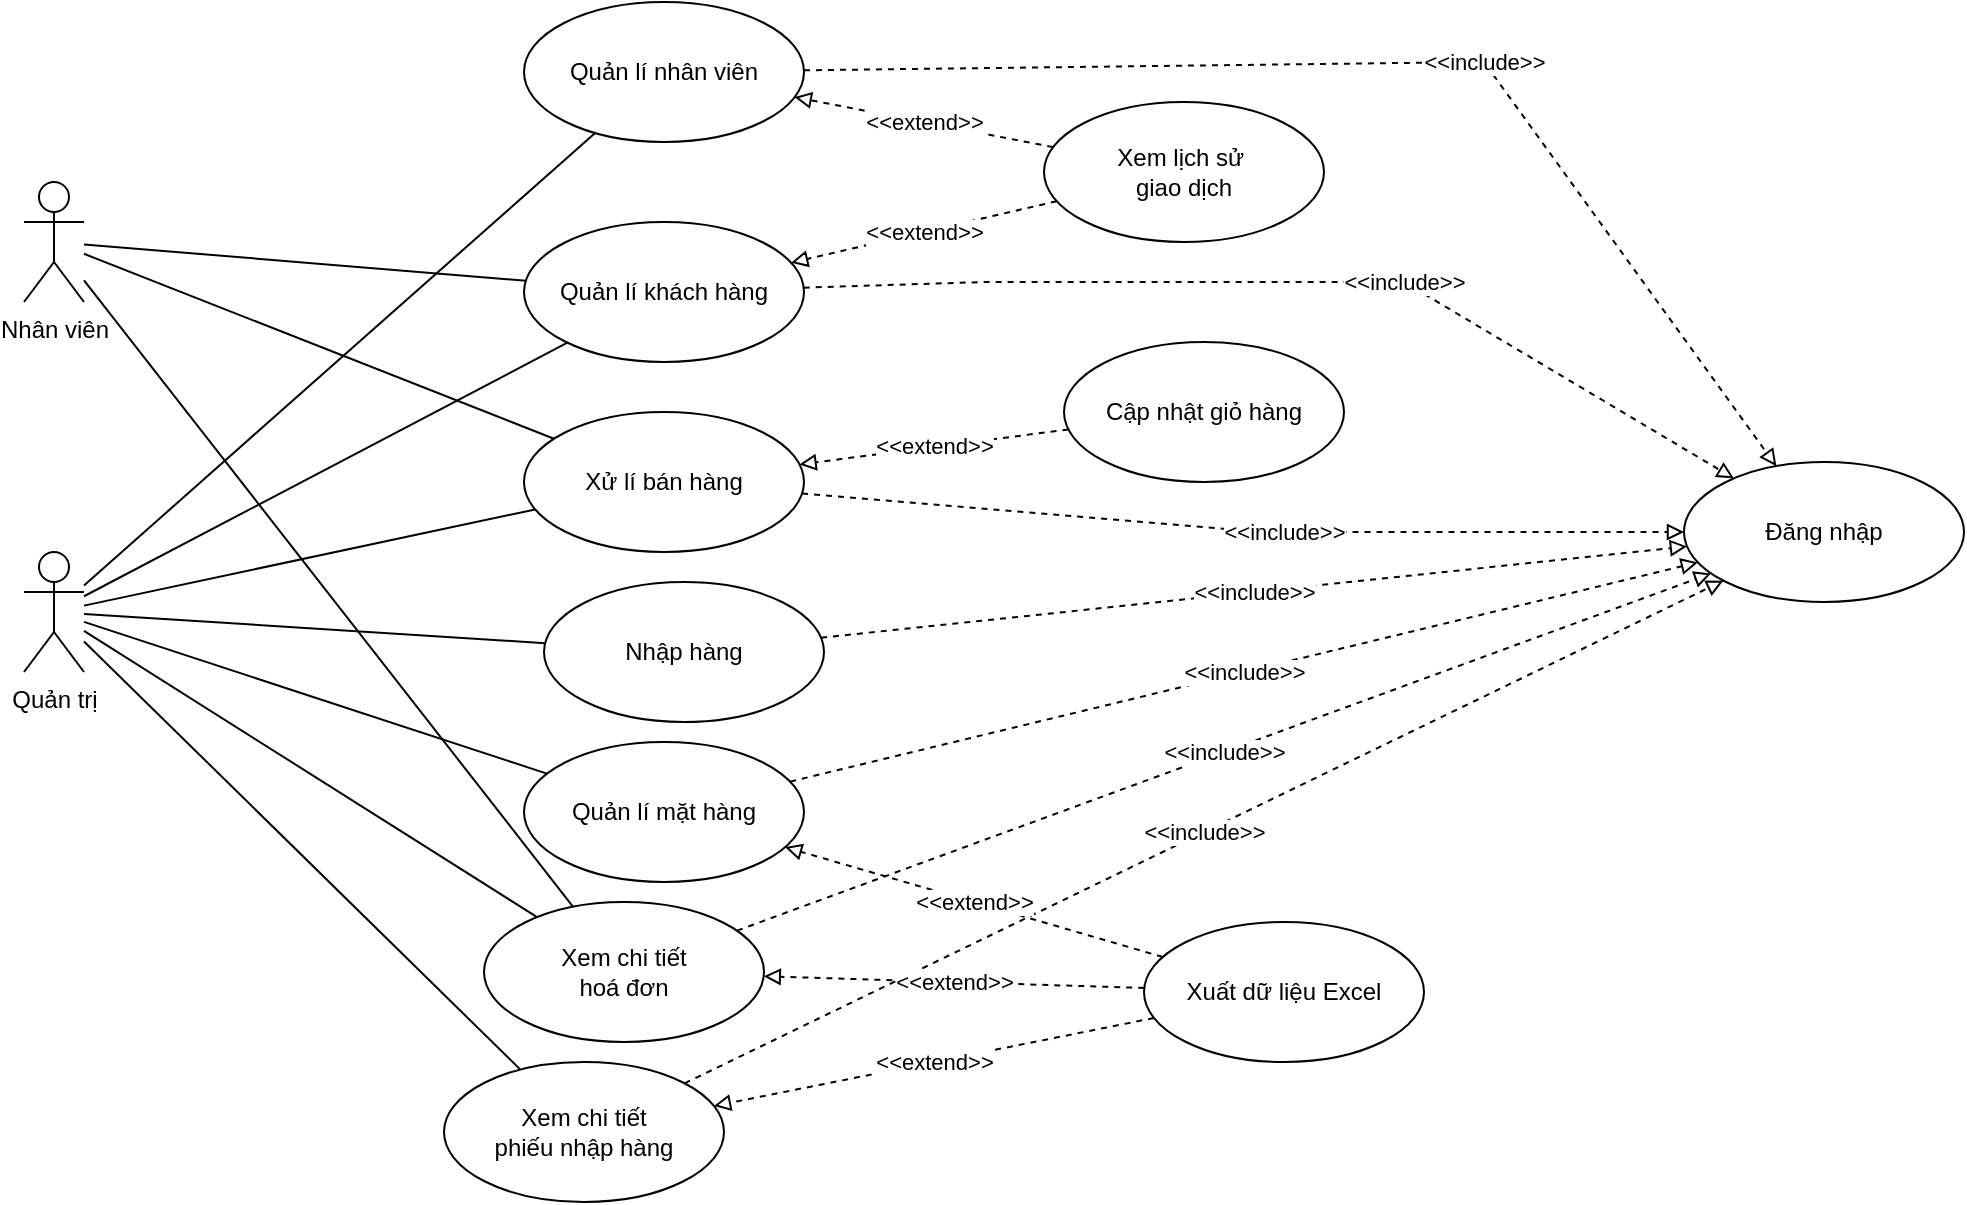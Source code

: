 <mxfile version="20.3.0" type="device" pages="7"><diagram id="79WZ44psFP3O1qBwNITR" name="Page-1"><mxGraphModel dx="1038" dy="649" grid="1" gridSize="10" guides="1" tooltips="1" connect="1" arrows="1" fold="1" page="1" pageScale="1" pageWidth="850" pageHeight="1100" math="0" shadow="0"><root><mxCell id="0"/><mxCell id="1" parent="0"/><mxCell id="OwUHO917lWz2rGOe5c40-18" style="edgeStyle=none;rounded=0;orthogonalLoop=1;jettySize=auto;html=1;endArrow=none;endFill=0;startArrow=none;startFill=0;" parent="1" source="8lShWnSGF5YdsRSbw6SH-56" target="OwUHO917lWz2rGOe5c40-3" edge="1"><mxGeometry relative="1" as="geometry"/></mxCell><mxCell id="8lShWnSGF5YdsRSbw6SH-56" value="Nhân viên" style="shape=umlActor;verticalLabelPosition=bottom;verticalAlign=top;html=1;outlineConnect=0;" parent="1" vertex="1"><mxGeometry x="560" y="300" width="30" height="60" as="geometry"/></mxCell><mxCell id="OwUHO917lWz2rGOe5c40-1" value="Đăng nhập" style="ellipse;whiteSpace=wrap;html=1;" parent="1" vertex="1"><mxGeometry x="1390" y="440" width="140" height="70" as="geometry"/></mxCell><mxCell id="OwUHO917lWz2rGOe5c40-3" value="Quản lí&amp;nbsp;khách hàng" style="ellipse;whiteSpace=wrap;html=1;" parent="1" vertex="1"><mxGeometry x="810" y="320" width="140" height="70" as="geometry"/></mxCell><mxCell id="OwUHO917lWz2rGOe5c40-4" value="Quản lí&amp;nbsp;nhân viên" style="ellipse;whiteSpace=wrap;html=1;" parent="1" vertex="1"><mxGeometry x="810" y="210" width="140" height="70" as="geometry"/></mxCell><mxCell id="OwUHO917lWz2rGOe5c40-5" value="Nhập hàng" style="ellipse;whiteSpace=wrap;html=1;" parent="1" vertex="1"><mxGeometry x="820" y="500" width="140" height="70" as="geometry"/></mxCell><mxCell id="OwUHO917lWz2rGOe5c40-6" value="Xử lí bán hàng" style="ellipse;whiteSpace=wrap;html=1;" parent="1" vertex="1"><mxGeometry x="810" y="415" width="140" height="70" as="geometry"/></mxCell><mxCell id="OwUHO917lWz2rGOe5c40-7" value="Xem chi tiết &lt;br&gt;phiếu nhập hàng" style="ellipse;whiteSpace=wrap;html=1;" parent="1" vertex="1"><mxGeometry x="770" y="740" width="140" height="70" as="geometry"/></mxCell><mxCell id="OwUHO917lWz2rGOe5c40-8" value="Quản lí&amp;nbsp;mặt hàng" style="ellipse;whiteSpace=wrap;html=1;" parent="1" vertex="1"><mxGeometry x="810" y="580" width="140" height="70" as="geometry"/></mxCell><mxCell id="OwUHO917lWz2rGOe5c40-20" style="edgeStyle=none;rounded=0;orthogonalLoop=1;jettySize=auto;html=1;endArrow=none;endFill=0;startArrow=none;startFill=0;" parent="1" source="OwUHO917lWz2rGOe5c40-26" target="OwUHO917lWz2rGOe5c40-8" edge="1"><mxGeometry relative="1" as="geometry"><mxPoint x="665" y="575" as="sourcePoint"/><mxPoint x="815" y="575" as="targetPoint"/></mxGeometry></mxCell><mxCell id="OwUHO917lWz2rGOe5c40-21" style="edgeStyle=none;rounded=0;orthogonalLoop=1;jettySize=auto;html=1;endArrow=none;endFill=0;startArrow=none;startFill=0;" parent="1" source="OwUHO917lWz2rGOe5c40-26" target="OwUHO917lWz2rGOe5c40-4" edge="1"><mxGeometry relative="1" as="geometry"><mxPoint x="665" y="582.021" as="sourcePoint"/><mxPoint x="833.899" y="661.08" as="targetPoint"/></mxGeometry></mxCell><mxCell id="OwUHO917lWz2rGOe5c40-23" style="edgeStyle=none;rounded=0;orthogonalLoop=1;jettySize=auto;html=1;endArrow=none;endFill=0;startArrow=none;startFill=0;" parent="1" source="OwUHO917lWz2rGOe5c40-26" target="OwUHO917lWz2rGOe5c40-5" edge="1"><mxGeometry relative="1" as="geometry"><mxPoint x="665" y="582.021" as="sourcePoint"/><mxPoint x="833.899" y="661.08" as="targetPoint"/></mxGeometry></mxCell><mxCell id="OwUHO917lWz2rGOe5c40-25" style="edgeStyle=none;rounded=0;orthogonalLoop=1;jettySize=auto;html=1;endArrow=none;endFill=0;startArrow=none;startFill=0;" parent="1" source="8lShWnSGF5YdsRSbw6SH-56" target="OwUHO917lWz2rGOe5c40-6" edge="1"><mxGeometry relative="1" as="geometry"><mxPoint x="665" y="560.964" as="sourcePoint"/><mxPoint x="852.1" y="385.893" as="targetPoint"/></mxGeometry></mxCell><mxCell id="OwUHO917lWz2rGOe5c40-26" value="Quản trị" style="shape=umlActor;verticalLabelPosition=bottom;verticalAlign=top;html=1;outlineConnect=0;" parent="1" vertex="1"><mxGeometry x="560" y="485" width="30" height="60" as="geometry"/></mxCell><mxCell id="OwUHO917lWz2rGOe5c40-29" style="edgeStyle=none;rounded=0;orthogonalLoop=1;jettySize=auto;html=1;endArrow=none;endFill=0;startArrow=none;startFill=0;" parent="1" source="OwUHO917lWz2rGOe5c40-26" target="OwUHO917lWz2rGOe5c40-3" edge="1"><mxGeometry relative="1" as="geometry"><mxPoint x="510" y="637.495" as="sourcePoint"/><mxPoint x="818.533" y="585.979" as="targetPoint"/></mxGeometry></mxCell><mxCell id="OwUHO917lWz2rGOe5c40-31" style="edgeStyle=none;rounded=0;orthogonalLoop=1;jettySize=auto;html=1;endArrow=none;endFill=0;startArrow=none;startFill=0;" parent="1" source="OwUHO917lWz2rGOe5c40-26" target="OwUHO917lWz2rGOe5c40-6" edge="1"><mxGeometry relative="1" as="geometry"><mxPoint x="510" y="629.037" as="sourcePoint"/><mxPoint x="845.44" y="383.875" as="targetPoint"/></mxGeometry></mxCell><mxCell id="eFkgXkCFkIjGhY5Ocx8p-3" value="Xuất dữ liệu Excel" style="ellipse;whiteSpace=wrap;html=1;" parent="1" vertex="1"><mxGeometry x="1120" y="670" width="140" height="70" as="geometry"/></mxCell><mxCell id="sue0tqPZCNsEm2aRIhbS-6" value="&amp;lt;&amp;lt;include&amp;gt;&amp;gt;" style="rounded=0;orthogonalLoop=1;jettySize=auto;html=1;endArrow=block;endFill=0;dashed=1;" parent="1" source="OwUHO917lWz2rGOe5c40-5" target="OwUHO917lWz2rGOe5c40-1" edge="1"><mxGeometry relative="1" as="geometry"><mxPoint x="1550.0" y="660" as="sourcePoint"/><mxPoint x="1920" y="660" as="targetPoint"/></mxGeometry></mxCell><mxCell id="sue0tqPZCNsEm2aRIhbS-11" value="Xem lịch sử&amp;nbsp;&lt;br&gt;giao dịch" style="ellipse;whiteSpace=wrap;html=1;" parent="1" vertex="1"><mxGeometry x="1070" y="260" width="140" height="70" as="geometry"/></mxCell><mxCell id="sue0tqPZCNsEm2aRIhbS-12" value="&amp;lt;&amp;lt;extend&amp;gt;&amp;gt;" style="rounded=0;orthogonalLoop=1;jettySize=auto;html=1;endArrow=block;endFill=0;dashed=1;" parent="1" source="sue0tqPZCNsEm2aRIhbS-11" target="OwUHO917lWz2rGOe5c40-3" edge="1"><mxGeometry relative="1" as="geometry"><mxPoint x="1155" y="-45" as="sourcePoint"/><mxPoint x="970.0" y="-45" as="targetPoint"/></mxGeometry></mxCell><mxCell id="sue0tqPZCNsEm2aRIhbS-13" value="&amp;lt;&amp;lt;extend&amp;gt;&amp;gt;" style="rounded=0;orthogonalLoop=1;jettySize=auto;html=1;endArrow=block;endFill=0;dashed=1;" parent="1" source="sue0tqPZCNsEm2aRIhbS-11" target="OwUHO917lWz2rGOe5c40-4" edge="1"><mxGeometry relative="1" as="geometry"><mxPoint x="1126.756" y="140.585" as="sourcePoint"/><mxPoint x="958.392" y="84.303" as="targetPoint"/></mxGeometry></mxCell><mxCell id="sue0tqPZCNsEm2aRIhbS-16" value="&amp;lt;&amp;lt;include&amp;gt;&amp;gt;" style="rounded=0;orthogonalLoop=1;jettySize=auto;html=1;endArrow=block;endFill=0;dashed=1;" parent="1" source="OwUHO917lWz2rGOe5c40-8" target="OwUHO917lWz2rGOe5c40-1" edge="1"><mxGeometry relative="1" as="geometry"><mxPoint x="941.819" y="774.558" as="sourcePoint"/><mxPoint x="1523.156" y="565.425" as="targetPoint"/><Array as="points"/></mxGeometry></mxCell><mxCell id="sue0tqPZCNsEm2aRIhbS-26" value="&amp;lt;&amp;lt;include&amp;gt;&amp;gt;" style="rounded=0;orthogonalLoop=1;jettySize=auto;html=1;endArrow=block;endFill=0;dashed=1;" parent="1" source="OwUHO917lWz2rGOe5c40-6" target="OwUHO917lWz2rGOe5c40-1" edge="1"><mxGeometry x="0.096" relative="1" as="geometry"><mxPoint x="951.576" y="674.187" as="sourcePoint"/><mxPoint x="1433.432" y="595.824" as="targetPoint"/><Array as="points"><mxPoint x="1180" y="475"/></Array><mxPoint as="offset"/></mxGeometry></mxCell><mxCell id="sue0tqPZCNsEm2aRIhbS-28" value="&amp;lt;&amp;lt;include&amp;gt;&amp;gt;" style="rounded=0;orthogonalLoop=1;jettySize=auto;html=1;endArrow=block;endFill=0;dashed=1;" parent="1" source="OwUHO917lWz2rGOe5c40-3" target="OwUHO917lWz2rGOe5c40-1" edge="1"><mxGeometry x="0.221" relative="1" as="geometry"><mxPoint x="951.566" y="674.172" as="sourcePoint"/><mxPoint x="1433.433" y="595.826" as="targetPoint"/><Array as="points"><mxPoint x="1040" y="350"/><mxPoint x="1190" y="350"/><mxPoint x="1250" y="350"/></Array><mxPoint as="offset"/></mxGeometry></mxCell><mxCell id="sue0tqPZCNsEm2aRIhbS-29" value="&amp;lt;&amp;lt;include&amp;gt;&amp;gt;" style="rounded=0;orthogonalLoop=1;jettySize=auto;html=1;endArrow=block;endFill=0;dashed=1;" parent="1" source="OwUHO917lWz2rGOe5c40-4" target="OwUHO917lWz2rGOe5c40-1" edge="1"><mxGeometry x="0.154" relative="1" as="geometry"><mxPoint x="952.023" y="305.099" as="sourcePoint"/><mxPoint x="1467.127" y="554.099" as="targetPoint"/><Array as="points"><mxPoint x="1290" y="240"/></Array><mxPoint as="offset"/></mxGeometry></mxCell><mxCell id="sue0tqPZCNsEm2aRIhbS-32" value="&amp;lt;&amp;lt;include&amp;gt;&amp;gt;" style="rounded=0;orthogonalLoop=1;jettySize=auto;html=1;endArrow=block;endFill=0;dashed=1;" parent="1" source="OwUHO917lWz2rGOe5c40-7" target="OwUHO917lWz2rGOe5c40-1" edge="1"><mxGeometry relative="1" as="geometry"><mxPoint x="948.867" y="559.326" as="sourcePoint"/><mxPoint x="1486.172" y="680.63" as="targetPoint"/></mxGeometry></mxCell><mxCell id="KIGGwZqRyJi8jiOvxEwJ-1" value="Cập nhật giỏ hàng" style="ellipse;whiteSpace=wrap;html=1;" parent="1" vertex="1"><mxGeometry x="1080" y="380" width="140" height="70" as="geometry"/></mxCell><mxCell id="KIGGwZqRyJi8jiOvxEwJ-2" value="&amp;lt;&amp;lt;extend&amp;gt;&amp;gt;" style="rounded=0;orthogonalLoop=1;jettySize=auto;html=1;endArrow=block;endFill=0;dashed=1;" parent="1" source="KIGGwZqRyJi8jiOvxEwJ-1" target="OwUHO917lWz2rGOe5c40-6" edge="1"><mxGeometry relative="1" as="geometry"><mxPoint x="1131.193" y="271.433" as="sourcePoint"/><mxPoint x="953.764" y="288.451" as="targetPoint"/></mxGeometry></mxCell><mxCell id="_Vruqsb1vBhYfQhZ_X5m-1" value="Xem chi tiết &lt;br&gt;hoá đơn" style="ellipse;whiteSpace=wrap;html=1;" vertex="1" parent="1"><mxGeometry x="790" y="660" width="140" height="70" as="geometry"/></mxCell><mxCell id="_Vruqsb1vBhYfQhZ_X5m-3" style="edgeStyle=none;rounded=0;orthogonalLoop=1;jettySize=auto;html=1;endArrow=none;endFill=0;startArrow=none;startFill=0;" edge="1" parent="1" source="OwUHO917lWz2rGOe5c40-26" target="_Vruqsb1vBhYfQhZ_X5m-1"><mxGeometry relative="1" as="geometry"><mxPoint x="600" y="523.475" as="sourcePoint"/><mxPoint x="811.404" y="501.976" as="targetPoint"/></mxGeometry></mxCell><mxCell id="_Vruqsb1vBhYfQhZ_X5m-4" style="edgeStyle=none;rounded=0;orthogonalLoop=1;jettySize=auto;html=1;endArrow=none;endFill=0;startArrow=none;startFill=0;" edge="1" parent="1" source="OwUHO917lWz2rGOe5c40-26" target="OwUHO917lWz2rGOe5c40-7"><mxGeometry relative="1" as="geometry"><mxPoint x="600" y="529.5" as="sourcePoint"/><mxPoint x="824.975" y="596.993" as="targetPoint"/></mxGeometry></mxCell><mxCell id="EP8vmabrgwyYU3BMscgv-1" value="&amp;lt;&amp;lt;include&amp;gt;&amp;gt;" style="rounded=0;orthogonalLoop=1;jettySize=auto;html=1;endArrow=block;endFill=0;dashed=1;" edge="1" parent="1" source="_Vruqsb1vBhYfQhZ_X5m-1" target="OwUHO917lWz2rGOe5c40-1"><mxGeometry relative="1" as="geometry"><mxPoint x="945.846" y="683.898" as="sourcePoint"/><mxPoint x="1414.232" y="506.154" as="targetPoint"/></mxGeometry></mxCell><mxCell id="EP8vmabrgwyYU3BMscgv-2" value="&amp;lt;&amp;lt;extend&amp;gt;&amp;gt;" style="rounded=0;orthogonalLoop=1;jettySize=auto;html=1;endArrow=block;endFill=0;dashed=1;" edge="1" parent="1" source="eFkgXkCFkIjGhY5Ocx8p-3" target="OwUHO917lWz2rGOe5c40-8"><mxGeometry relative="1" as="geometry"><mxPoint x="1060.189" y="417.572" as="sourcePoint"/><mxPoint x="939.794" y="422.316" as="targetPoint"/></mxGeometry></mxCell><mxCell id="EP8vmabrgwyYU3BMscgv-3" value="&amp;lt;&amp;lt;extend&amp;gt;&amp;gt;" style="rounded=0;orthogonalLoop=1;jettySize=auto;html=1;endArrow=block;endFill=0;dashed=1;" edge="1" parent="1" source="eFkgXkCFkIjGhY5Ocx8p-3" target="_Vruqsb1vBhYfQhZ_X5m-1"><mxGeometry relative="1" as="geometry"><mxPoint x="1195.854" y="692.818" as="sourcePoint"/><mxPoint x="939.078" y="587.224" as="targetPoint"/></mxGeometry></mxCell><mxCell id="EP8vmabrgwyYU3BMscgv-4" value="&amp;lt;&amp;lt;extend&amp;gt;&amp;gt;" style="rounded=0;orthogonalLoop=1;jettySize=auto;html=1;endArrow=block;endFill=0;dashed=1;" edge="1" parent="1" source="eFkgXkCFkIjGhY5Ocx8p-3" target="OwUHO917lWz2rGOe5c40-7"><mxGeometry relative="1" as="geometry"><mxPoint x="1184.593" y="702.531" as="sourcePoint"/><mxPoint x="950.357" y="657.534" as="targetPoint"/></mxGeometry></mxCell><mxCell id="EP8vmabrgwyYU3BMscgv-6" style="edgeStyle=none;rounded=0;orthogonalLoop=1;jettySize=auto;html=1;endArrow=none;endFill=0;startArrow=none;startFill=0;" edge="1" parent="1" source="8lShWnSGF5YdsRSbw6SH-56" target="_Vruqsb1vBhYfQhZ_X5m-1"><mxGeometry relative="1" as="geometry"><mxPoint x="600" y="345.902" as="sourcePoint"/><mxPoint x="834.989" y="438.356" as="targetPoint"/></mxGeometry></mxCell></root></mxGraphModel></diagram><diagram id="dQMepZtMMT9n_NjHC4Q4" name="Page-2"><mxGraphModel dx="782" dy="578" grid="1" gridSize="10" guides="1" tooltips="1" connect="1" arrows="1" fold="1" page="1" pageScale="1" pageWidth="850" pageHeight="1100" math="0" shadow="0"><root><mxCell id="avhmU-HgqfYefylbBwKi-0"/><mxCell id="avhmU-HgqfYefylbBwKi-1" parent="avhmU-HgqfYefylbBwKi-0"/><mxCell id="Yki9Uh6h3PV8NPY0gODF-1" value="Nhân viên" style="shape=umlActor;verticalLabelPosition=bottom;verticalAlign=top;html=1;outlineConnect=0;" parent="avhmU-HgqfYefylbBwKi-1" vertex="1"><mxGeometry x="560" y="300" width="30" height="60" as="geometry"/></mxCell><mxCell id="Yki9Uh6h3PV8NPY0gODF-2" value="Xử lí bán hàng" style="ellipse;whiteSpace=wrap;html=1;" parent="avhmU-HgqfYefylbBwKi-1" vertex="1"><mxGeometry x="720" y="390" width="140" height="70" as="geometry"/></mxCell><mxCell id="Yki9Uh6h3PV8NPY0gODF-6" style="edgeStyle=none;rounded=0;orthogonalLoop=1;jettySize=auto;html=1;endArrow=none;endFill=0;startArrow=none;startFill=0;" parent="avhmU-HgqfYefylbBwKi-1" source="Yki9Uh6h3PV8NPY0gODF-1" target="Yki9Uh6h3PV8NPY0gODF-2" edge="1"><mxGeometry relative="1" as="geometry"><mxPoint x="665" y="560.964" as="sourcePoint"/><mxPoint x="852.1" y="385.893" as="targetPoint"/></mxGeometry></mxCell><mxCell id="Yki9Uh6h3PV8NPY0gODF-7" value="Quản trị" style="shape=umlActor;verticalLabelPosition=bottom;verticalAlign=top;html=1;outlineConnect=0;" parent="avhmU-HgqfYefylbBwKi-1" vertex="1"><mxGeometry x="560" y="485" width="30" height="60" as="geometry"/></mxCell><mxCell id="Yki9Uh6h3PV8NPY0gODF-9" style="edgeStyle=none;rounded=0;orthogonalLoop=1;jettySize=auto;html=1;endArrow=none;endFill=0;startArrow=none;startFill=0;" parent="avhmU-HgqfYefylbBwKi-1" source="Yki9Uh6h3PV8NPY0gODF-7" target="Yki9Uh6h3PV8NPY0gODF-2" edge="1"><mxGeometry relative="1" as="geometry"><mxPoint x="510" y="629.037" as="sourcePoint"/><mxPoint x="845.44" y="383.875" as="targetPoint"/></mxGeometry></mxCell><mxCell id="DfJd7rt7DtH9ACDHAiij-0" value="Đăng nhập" style="ellipse;whiteSpace=wrap;html=1;" parent="avhmU-HgqfYefylbBwKi-1" vertex="1"><mxGeometry x="1020" y="390" width="140" height="70" as="geometry"/></mxCell><mxCell id="XQmyyoBnyJC8DYP7zI4N-0" value="&amp;lt;&amp;lt;include&amp;gt;&amp;gt;" style="rounded=0;orthogonalLoop=1;jettySize=auto;html=1;endArrow=block;endFill=0;dashed=1;" parent="avhmU-HgqfYefylbBwKi-1" source="Yki9Uh6h3PV8NPY0gODF-2" target="DfJd7rt7DtH9ACDHAiij-0" edge="1"><mxGeometry x="-0.141" relative="1" as="geometry"><mxPoint x="942.023" y="295.099" as="sourcePoint"/><mxPoint x="1502.194" y="642.88" as="targetPoint"/><Array as="points"/><mxPoint as="offset"/></mxGeometry></mxCell></root></mxGraphModel></diagram><diagram id="PlRFj0dn6IIHiun3MC4V" name="Page-3"><mxGraphModel dx="782" dy="578" grid="1" gridSize="10" guides="1" tooltips="1" connect="1" arrows="1" fold="1" page="1" pageScale="1" pageWidth="850" pageHeight="1100" math="0" shadow="0"><root><mxCell id="qWHaf9TI-ioq5eJ44_Gj-0"/><mxCell id="qWHaf9TI-ioq5eJ44_Gj-1" parent="qWHaf9TI-ioq5eJ44_Gj-0"/><mxCell id="tZZ2ABVvv9a-6wG7IZbz-0" value="Nhân viên" style="shape=umlActor;verticalLabelPosition=bottom;verticalAlign=top;html=1;outlineConnect=0;" parent="qWHaf9TI-ioq5eJ44_Gj-1" vertex="1"><mxGeometry x="230" y="310" width="30" height="60" as="geometry"/></mxCell><mxCell id="tZZ2ABVvv9a-6wG7IZbz-2" style="edgeStyle=none;rounded=0;orthogonalLoop=1;jettySize=auto;html=1;endArrow=none;endFill=0;startArrow=none;startFill=0;" parent="qWHaf9TI-ioq5eJ44_Gj-1" source="tZZ2ABVvv9a-6wG7IZbz-0" target="Wym-vh32YU_c1xdFBicX-0" edge="1"><mxGeometry relative="1" as="geometry"><mxPoint x="335" y="570.964" as="sourcePoint"/><mxPoint x="407.547" y="411.823" as="targetPoint"/></mxGeometry></mxCell><mxCell id="tZZ2ABVvv9a-6wG7IZbz-3" value="Quản trị" style="shape=umlActor;verticalLabelPosition=bottom;verticalAlign=top;html=1;outlineConnect=0;" parent="qWHaf9TI-ioq5eJ44_Gj-1" vertex="1"><mxGeometry x="230" y="495" width="30" height="60" as="geometry"/></mxCell><mxCell id="tZZ2ABVvv9a-6wG7IZbz-4" style="edgeStyle=none;rounded=0;orthogonalLoop=1;jettySize=auto;html=1;endArrow=none;endFill=0;startArrow=none;startFill=0;" parent="qWHaf9TI-ioq5eJ44_Gj-1" source="tZZ2ABVvv9a-6wG7IZbz-3" target="Wym-vh32YU_c1xdFBicX-0" edge="1"><mxGeometry relative="1" as="geometry"><mxPoint x="180" y="639.037" as="sourcePoint"/><mxPoint x="406.327" y="457.468" as="targetPoint"/></mxGeometry></mxCell><mxCell id="Wym-vh32YU_c1xdFBicX-0" value="Đăng nhập" style="ellipse;whiteSpace=wrap;html=1;" parent="qWHaf9TI-ioq5eJ44_Gj-1" vertex="1"><mxGeometry x="390" y="390" width="140" height="70" as="geometry"/></mxCell></root></mxGraphModel></diagram><diagram id="c1bLQ4utupBNddmYcINH" name="Page-4"><mxGraphModel dx="782" dy="578" grid="1" gridSize="10" guides="1" tooltips="1" connect="1" arrows="1" fold="1" page="1" pageScale="1" pageWidth="850" pageHeight="1100" math="0" shadow="0"><root><mxCell id="YHBXsky_OKJNoha1BI7B-0"/><mxCell id="YHBXsky_OKJNoha1BI7B-1" parent="YHBXsky_OKJNoha1BI7B-0"/><mxCell id="YHBXsky_OKJNoha1BI7B-2" value="Quản lí&amp;nbsp;khách hàng" style="ellipse;whiteSpace=wrap;html=1;" parent="YHBXsky_OKJNoha1BI7B-1" vertex="1"><mxGeometry x="805" y="250" width="140" height="70" as="geometry"/></mxCell><mxCell id="YHBXsky_OKJNoha1BI7B-3" value="Quản lí&amp;nbsp;nhân viên" style="ellipse;whiteSpace=wrap;html=1;" parent="YHBXsky_OKJNoha1BI7B-1" vertex="1"><mxGeometry x="805" y="150" width="140" height="70" as="geometry"/></mxCell><mxCell id="YHBXsky_OKJNoha1BI7B-4" value="Xem lịch sử&amp;nbsp;&lt;br&gt;giao dịch" style="ellipse;whiteSpace=wrap;html=1;" parent="YHBXsky_OKJNoha1BI7B-1" vertex="1"><mxGeometry x="1110" y="200" width="140" height="70" as="geometry"/></mxCell><mxCell id="YHBXsky_OKJNoha1BI7B-5" value="&amp;lt;&amp;lt;extend&amp;gt;&amp;gt;" style="rounded=0;orthogonalLoop=1;jettySize=auto;html=1;endArrow=block;endFill=0;dashed=1;" parent="YHBXsky_OKJNoha1BI7B-1" source="YHBXsky_OKJNoha1BI7B-4" target="YHBXsky_OKJNoha1BI7B-2" edge="1"><mxGeometry relative="1" as="geometry"><mxPoint x="1155" y="-45" as="sourcePoint"/><mxPoint x="970.0" y="-45" as="targetPoint"/></mxGeometry></mxCell><mxCell id="YHBXsky_OKJNoha1BI7B-6" value="&amp;lt;&amp;lt;extend&amp;gt;&amp;gt;" style="rounded=0;orthogonalLoop=1;jettySize=auto;html=1;endArrow=block;endFill=0;dashed=1;" parent="YHBXsky_OKJNoha1BI7B-1" source="YHBXsky_OKJNoha1BI7B-4" target="YHBXsky_OKJNoha1BI7B-3" edge="1"><mxGeometry relative="1" as="geometry"><mxPoint x="1126.756" y="140.585" as="sourcePoint"/><mxPoint x="958.392" y="84.303" as="targetPoint"/></mxGeometry></mxCell><mxCell id="uPpvmRuOlhKu4fI6VBQh-0" value="Quản trị" style="shape=umlActor;verticalLabelPosition=bottom;verticalAlign=top;html=1;outlineConnect=0;" parent="YHBXsky_OKJNoha1BI7B-1" vertex="1"><mxGeometry x="630" y="210" width="30" height="60" as="geometry"/></mxCell><mxCell id="gge5pcIJuqAPKrrTdMlN-0" style="edgeStyle=none;rounded=0;orthogonalLoop=1;jettySize=auto;html=1;endArrow=none;endFill=0;startArrow=none;startFill=0;" parent="YHBXsky_OKJNoha1BI7B-1" source="uPpvmRuOlhKu4fI6VBQh-0" target="YHBXsky_OKJNoha1BI7B-3" edge="1"><mxGeometry relative="1" as="geometry"><mxPoint x="590" y="516.5" as="sourcePoint"/><mxPoint x="806.359" y="538.136" as="targetPoint"/></mxGeometry></mxCell><mxCell id="gge5pcIJuqAPKrrTdMlN-1" style="edgeStyle=none;rounded=0;orthogonalLoop=1;jettySize=auto;html=1;endArrow=none;endFill=0;startArrow=none;startFill=0;" parent="YHBXsky_OKJNoha1BI7B-1" source="uPpvmRuOlhKu4fI6VBQh-0" target="YHBXsky_OKJNoha1BI7B-2" edge="1"><mxGeometry relative="1" as="geometry"><mxPoint x="600" y="526.5" as="sourcePoint"/><mxPoint x="816.359" y="548.136" as="targetPoint"/></mxGeometry></mxCell></root></mxGraphModel></diagram><diagram id="0uow4crI-BPkMsncYbw8" name="Page-5"><mxGraphModel dx="1102" dy="905" grid="1" gridSize="10" guides="1" tooltips="1" connect="1" arrows="1" fold="1" page="1" pageScale="1" pageWidth="850" pageHeight="1100" math="0" shadow="0"><root><mxCell id="AqlcoLs1L77uOq_r2dzk-0"/><mxCell id="AqlcoLs1L77uOq_r2dzk-1" parent="AqlcoLs1L77uOq_r2dzk-0"/><mxCell id="AqlcoLs1L77uOq_r2dzk-2" value="Xử lí bán hàng" style="ellipse;whiteSpace=wrap;html=1;" vertex="1" parent="AqlcoLs1L77uOq_r2dzk-1"><mxGeometry x="370" y="410" width="140" height="70" as="geometry"/></mxCell><mxCell id="AqlcoLs1L77uOq_r2dzk-4" value="Cập nhật giỏ hàng" style="ellipse;whiteSpace=wrap;html=1;" vertex="1" parent="AqlcoLs1L77uOq_r2dzk-1"><mxGeometry x="640" y="410" width="140" height="70" as="geometry"/></mxCell><mxCell id="AqlcoLs1L77uOq_r2dzk-5" value="&amp;lt;&amp;lt;extend&amp;gt;&amp;gt;" style="rounded=0;orthogonalLoop=1;jettySize=auto;html=1;endArrow=block;endFill=0;dashed=1;" edge="1" parent="AqlcoLs1L77uOq_r2dzk-1" source="AqlcoLs1L77uOq_r2dzk-4" target="AqlcoLs1L77uOq_r2dzk-2"><mxGeometry relative="1" as="geometry"><mxPoint x="696.193" y="331.433" as="sourcePoint"/><mxPoint x="518.764" y="348.451" as="targetPoint"/></mxGeometry></mxCell><mxCell id="D24o0r9tr8XA2bTmpcGO-0" value="Nhân viên" style="shape=umlActor;verticalLabelPosition=bottom;verticalAlign=top;html=1;outlineConnect=0;" vertex="1" parent="AqlcoLs1L77uOq_r2dzk-1"><mxGeometry x="230" y="310" width="30" height="60" as="geometry"/></mxCell><mxCell id="D24o0r9tr8XA2bTmpcGO-1" style="edgeStyle=none;rounded=0;orthogonalLoop=1;jettySize=auto;html=1;endArrow=none;endFill=0;startArrow=none;startFill=0;" edge="1" parent="AqlcoLs1L77uOq_r2dzk-1" source="D24o0r9tr8XA2bTmpcGO-0" target="AqlcoLs1L77uOq_r2dzk-2"><mxGeometry relative="1" as="geometry"><mxPoint x="335" y="570.964" as="sourcePoint"/><mxPoint x="405.091" y="403.292" as="targetPoint"/></mxGeometry></mxCell><mxCell id="D24o0r9tr8XA2bTmpcGO-2" value="Quản trị" style="shape=umlActor;verticalLabelPosition=bottom;verticalAlign=top;html=1;outlineConnect=0;" vertex="1" parent="AqlcoLs1L77uOq_r2dzk-1"><mxGeometry x="230" y="495" width="30" height="60" as="geometry"/></mxCell><mxCell id="D24o0r9tr8XA2bTmpcGO-3" style="edgeStyle=none;rounded=0;orthogonalLoop=1;jettySize=auto;html=1;endArrow=none;endFill=0;startArrow=none;startFill=0;" edge="1" parent="AqlcoLs1L77uOq_r2dzk-1" source="D24o0r9tr8XA2bTmpcGO-2" target="AqlcoLs1L77uOq_r2dzk-2"><mxGeometry relative="1" as="geometry"><mxPoint x="180" y="639.037" as="sourcePoint"/><mxPoint x="408.747" y="448.839" as="targetPoint"/></mxGeometry></mxCell></root></mxGraphModel></diagram><diagram id="DdWQGrHAJj7OqcQtPZV2" name="Page-6"><mxGraphModel dx="1905" dy="2263" grid="1" gridSize="10" guides="1" tooltips="1" connect="1" arrows="1" fold="1" page="1" pageScale="1" pageWidth="850" pageHeight="1100" math="0" shadow="0"><root><mxCell id="P588tXj9zQX62Z7KT8tk-0"/><mxCell id="P588tXj9zQX62Z7KT8tk-1" parent="P588tXj9zQX62Z7KT8tk-0"/><mxCell id="P588tXj9zQX62Z7KT8tk-2" style="edgeStyle=none;rounded=0;orthogonalLoop=1;jettySize=auto;html=1;endArrow=none;endFill=0;startArrow=none;startFill=0;" edge="1" parent="P588tXj9zQX62Z7KT8tk-1" source="P588tXj9zQX62Z7KT8tk-3" target="P588tXj9zQX62Z7KT8tk-4"><mxGeometry relative="1" as="geometry"/></mxCell><mxCell id="P588tXj9zQX62Z7KT8tk-3" value="Nhân viên" style="shape=umlActor;verticalLabelPosition=bottom;verticalAlign=top;html=1;outlineConnect=0;" vertex="1" parent="P588tXj9zQX62Z7KT8tk-1"><mxGeometry x="1000" y="390" width="30" height="60" as="geometry"/></mxCell><mxCell id="P588tXj9zQX62Z7KT8tk-4" value="Quản lí&amp;nbsp;khách hàng" style="ellipse;whiteSpace=wrap;html=1;" vertex="1" parent="P588tXj9zQX62Z7KT8tk-1"><mxGeometry x="1180" y="480" width="140" height="70" as="geometry"/></mxCell><mxCell id="P588tXj9zQX62Z7KT8tk-8" style="edgeStyle=none;rounded=0;orthogonalLoop=1;jettySize=auto;html=1;endArrow=none;endFill=0;startArrow=none;startFill=0;" edge="1" parent="P588tXj9zQX62Z7KT8tk-1" source="P588tXj9zQX62Z7KT8tk-11" target="P588tXj9zQX62Z7KT8tk-4"><mxGeometry relative="1" as="geometry"><mxPoint x="1045" y="702.021" as="sourcePoint"/><mxPoint x="1226.034" y="336.863" as="targetPoint"/></mxGeometry></mxCell><mxCell id="P588tXj9zQX62Z7KT8tk-11" value="Quản trị" style="shape=umlActor;verticalLabelPosition=bottom;verticalAlign=top;html=1;outlineConnect=0;" vertex="1" parent="P588tXj9zQX62Z7KT8tk-1"><mxGeometry x="1000" y="575" width="30" height="60" as="geometry"/></mxCell><mxCell id="MMFs2Jm2rySzODv_fNuy-0" value="Đăng nhập" style="ellipse;whiteSpace=wrap;html=1;" vertex="1" parent="P588tXj9zQX62Z7KT8tk-1"><mxGeometry x="1470" y="480" width="140" height="70" as="geometry"/></mxCell><mxCell id="tABbu4MnA1I44jHlGy4g-0" value="&amp;lt;&amp;lt;include&amp;gt;&amp;gt;" style="rounded=0;orthogonalLoop=1;jettySize=auto;html=1;endArrow=block;endFill=0;dashed=1;" edge="1" parent="P588tXj9zQX62Z7KT8tk-1" source="P588tXj9zQX62Z7KT8tk-4" target="MMFs2Jm2rySzODv_fNuy-0"><mxGeometry x="-0.067" relative="1" as="geometry"><mxPoint x="1311.807" y="425.451" as="sourcePoint"/><mxPoint x="1450" y="380" as="targetPoint"/><Array as="points"/><mxPoint as="offset"/></mxGeometry></mxCell></root></mxGraphModel></diagram><diagram id="1Md66HymBt2g0CkI97w8" name="Page-7"><mxGraphModel dx="188" dy="649" grid="1" gridSize="10" guides="1" tooltips="1" connect="1" arrows="1" fold="1" page="1" pageScale="1" pageWidth="850" pageHeight="1100" math="0" shadow="0"><root><mxCell id="IovAk67ct-SgOW8epoUR-0"/><mxCell id="IovAk67ct-SgOW8epoUR-1" parent="IovAk67ct-SgOW8epoUR-0"/><mxCell id="6ph9dTzSkQOAXE1OsgDo-0" value="Quản lí&amp;nbsp;nhân viên" style="ellipse;whiteSpace=wrap;html=1;" parent="IovAk67ct-SgOW8epoUR-1" vertex="1"><mxGeometry x="1170" y="510" width="140" height="70" as="geometry"/></mxCell><mxCell id="URQbRW5Qsj05Fw9AQTgv-3" style="edgeStyle=none;rounded=0;orthogonalLoop=1;jettySize=auto;html=1;endArrow=none;endFill=0;startArrow=none;startFill=0;" parent="IovAk67ct-SgOW8epoUR-1" source="URQbRW5Qsj05Fw9AQTgv-4" target="6ph9dTzSkQOAXE1OsgDo-0" edge="1"><mxGeometry relative="1" as="geometry"><mxPoint x="1045" y="732.021" as="sourcePoint"/><mxPoint x="1194.429" y="566.283" as="targetPoint"/></mxGeometry></mxCell><mxCell id="URQbRW5Qsj05Fw9AQTgv-4" value="Quản trị" style="shape=umlActor;verticalLabelPosition=bottom;verticalAlign=top;html=1;outlineConnect=0;" parent="IovAk67ct-SgOW8epoUR-1" vertex="1"><mxGeometry x="1000" y="515" width="30" height="60" as="geometry"/></mxCell><mxCell id="URQbRW5Qsj05Fw9AQTgv-5" value="Đăng nhập" style="ellipse;whiteSpace=wrap;html=1;" parent="IovAk67ct-SgOW8epoUR-1" vertex="1"><mxGeometry x="1470" y="510" width="140" height="70" as="geometry"/></mxCell><mxCell id="URQbRW5Qsj05Fw9AQTgv-6" value="&amp;lt;&amp;lt;include&amp;gt;&amp;gt;" style="rounded=0;orthogonalLoop=1;jettySize=auto;html=1;endArrow=block;endFill=0;dashed=1;" parent="IovAk67ct-SgOW8epoUR-1" source="6ph9dTzSkQOAXE1OsgDo-0" target="URQbRW5Qsj05Fw9AQTgv-5" edge="1"><mxGeometry x="-0.067" relative="1" as="geometry"><mxPoint x="1320" y="545" as="sourcePoint"/><mxPoint x="1450" y="410" as="targetPoint"/><Array as="points"/><mxPoint as="offset"/></mxGeometry></mxCell></root></mxGraphModel></diagram></mxfile>